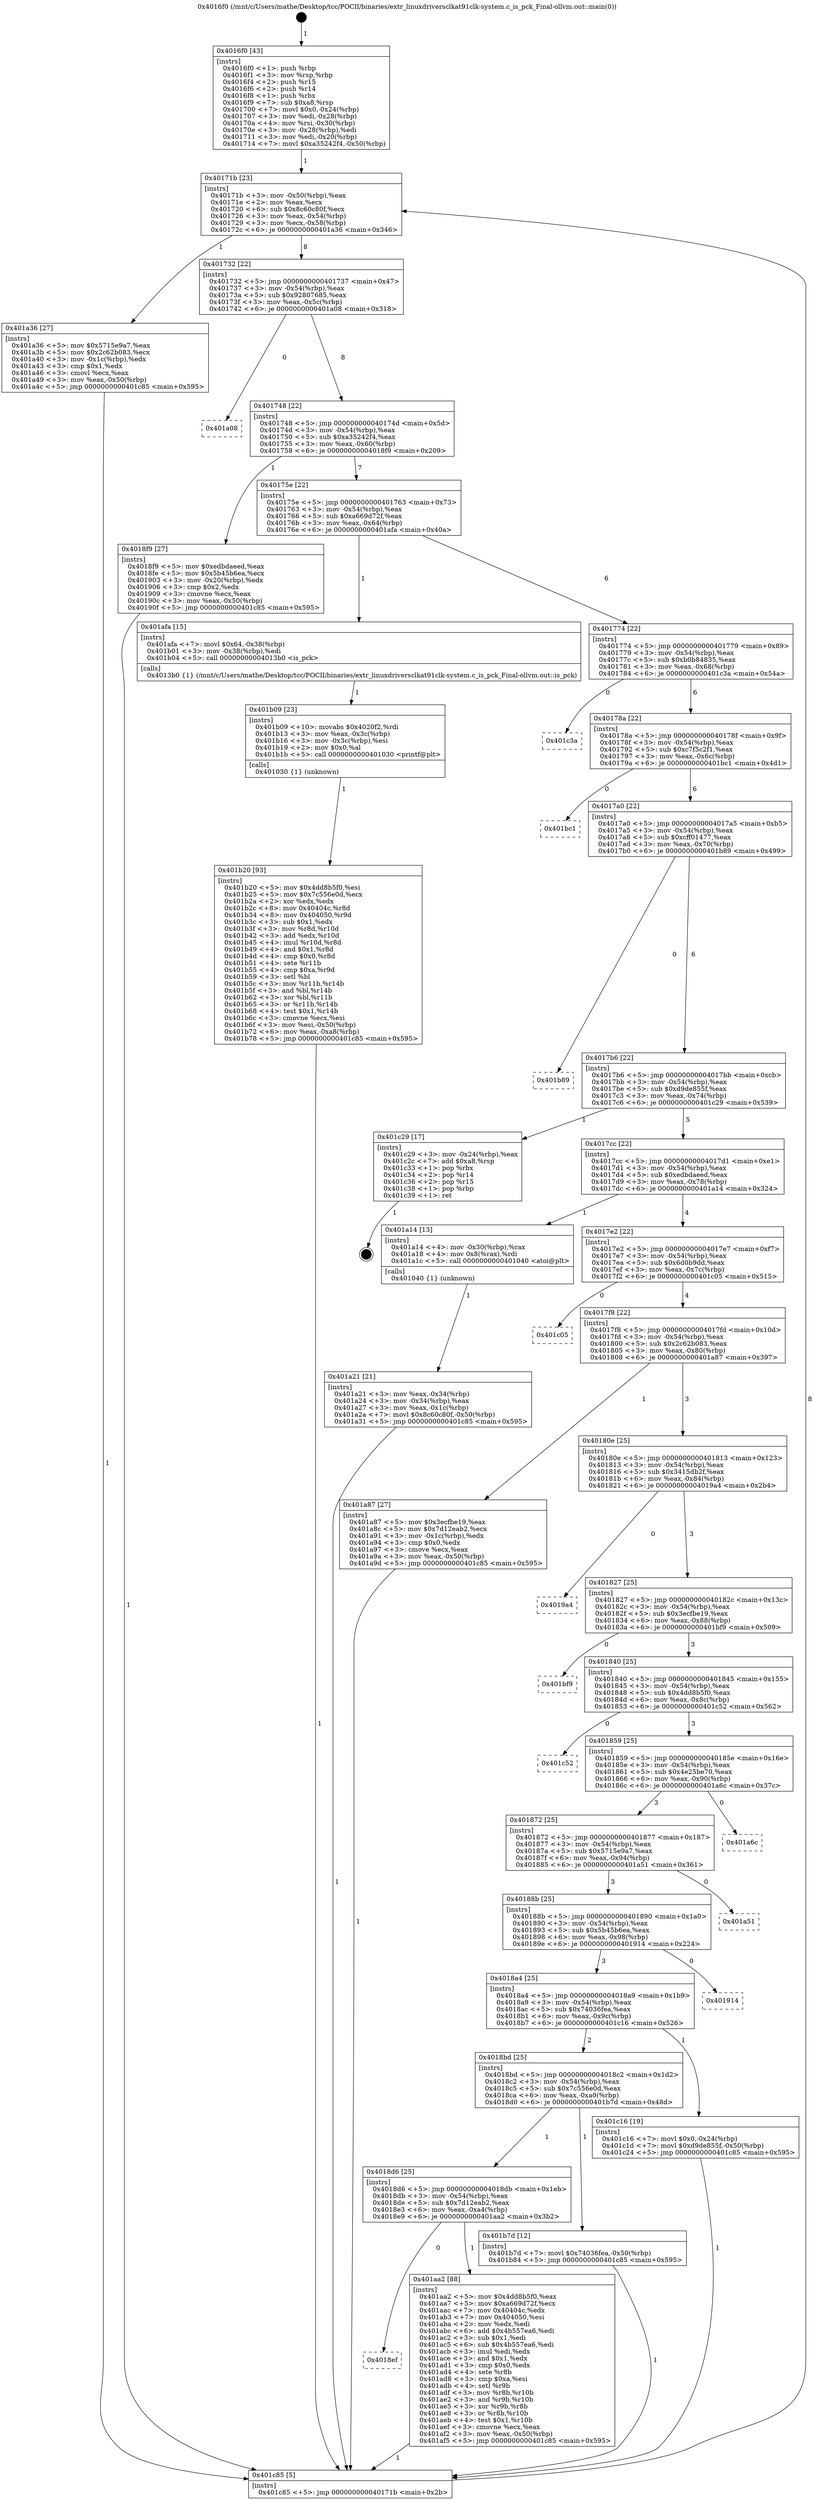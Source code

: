 digraph "0x4016f0" {
  label = "0x4016f0 (/mnt/c/Users/mathe/Desktop/tcc/POCII/binaries/extr_linuxdriversclkat91clk-system.c_is_pck_Final-ollvm.out::main(0))"
  labelloc = "t"
  node[shape=record]

  Entry [label="",width=0.3,height=0.3,shape=circle,fillcolor=black,style=filled]
  "0x40171b" [label="{
     0x40171b [23]\l
     | [instrs]\l
     &nbsp;&nbsp;0x40171b \<+3\>: mov -0x50(%rbp),%eax\l
     &nbsp;&nbsp;0x40171e \<+2\>: mov %eax,%ecx\l
     &nbsp;&nbsp;0x401720 \<+6\>: sub $0x8c60c80f,%ecx\l
     &nbsp;&nbsp;0x401726 \<+3\>: mov %eax,-0x54(%rbp)\l
     &nbsp;&nbsp;0x401729 \<+3\>: mov %ecx,-0x58(%rbp)\l
     &nbsp;&nbsp;0x40172c \<+6\>: je 0000000000401a36 \<main+0x346\>\l
  }"]
  "0x401a36" [label="{
     0x401a36 [27]\l
     | [instrs]\l
     &nbsp;&nbsp;0x401a36 \<+5\>: mov $0x5715e9a7,%eax\l
     &nbsp;&nbsp;0x401a3b \<+5\>: mov $0x2c62b083,%ecx\l
     &nbsp;&nbsp;0x401a40 \<+3\>: mov -0x1c(%rbp),%edx\l
     &nbsp;&nbsp;0x401a43 \<+3\>: cmp $0x1,%edx\l
     &nbsp;&nbsp;0x401a46 \<+3\>: cmovl %ecx,%eax\l
     &nbsp;&nbsp;0x401a49 \<+3\>: mov %eax,-0x50(%rbp)\l
     &nbsp;&nbsp;0x401a4c \<+5\>: jmp 0000000000401c85 \<main+0x595\>\l
  }"]
  "0x401732" [label="{
     0x401732 [22]\l
     | [instrs]\l
     &nbsp;&nbsp;0x401732 \<+5\>: jmp 0000000000401737 \<main+0x47\>\l
     &nbsp;&nbsp;0x401737 \<+3\>: mov -0x54(%rbp),%eax\l
     &nbsp;&nbsp;0x40173a \<+5\>: sub $0x92807685,%eax\l
     &nbsp;&nbsp;0x40173f \<+3\>: mov %eax,-0x5c(%rbp)\l
     &nbsp;&nbsp;0x401742 \<+6\>: je 0000000000401a08 \<main+0x318\>\l
  }"]
  Exit [label="",width=0.3,height=0.3,shape=circle,fillcolor=black,style=filled,peripheries=2]
  "0x401a08" [label="{
     0x401a08\l
  }", style=dashed]
  "0x401748" [label="{
     0x401748 [22]\l
     | [instrs]\l
     &nbsp;&nbsp;0x401748 \<+5\>: jmp 000000000040174d \<main+0x5d\>\l
     &nbsp;&nbsp;0x40174d \<+3\>: mov -0x54(%rbp),%eax\l
     &nbsp;&nbsp;0x401750 \<+5\>: sub $0xa35242f4,%eax\l
     &nbsp;&nbsp;0x401755 \<+3\>: mov %eax,-0x60(%rbp)\l
     &nbsp;&nbsp;0x401758 \<+6\>: je 00000000004018f9 \<main+0x209\>\l
  }"]
  "0x401b20" [label="{
     0x401b20 [93]\l
     | [instrs]\l
     &nbsp;&nbsp;0x401b20 \<+5\>: mov $0x4dd8b5f0,%esi\l
     &nbsp;&nbsp;0x401b25 \<+5\>: mov $0x7c556e0d,%ecx\l
     &nbsp;&nbsp;0x401b2a \<+2\>: xor %edx,%edx\l
     &nbsp;&nbsp;0x401b2c \<+8\>: mov 0x40404c,%r8d\l
     &nbsp;&nbsp;0x401b34 \<+8\>: mov 0x404050,%r9d\l
     &nbsp;&nbsp;0x401b3c \<+3\>: sub $0x1,%edx\l
     &nbsp;&nbsp;0x401b3f \<+3\>: mov %r8d,%r10d\l
     &nbsp;&nbsp;0x401b42 \<+3\>: add %edx,%r10d\l
     &nbsp;&nbsp;0x401b45 \<+4\>: imul %r10d,%r8d\l
     &nbsp;&nbsp;0x401b49 \<+4\>: and $0x1,%r8d\l
     &nbsp;&nbsp;0x401b4d \<+4\>: cmp $0x0,%r8d\l
     &nbsp;&nbsp;0x401b51 \<+4\>: sete %r11b\l
     &nbsp;&nbsp;0x401b55 \<+4\>: cmp $0xa,%r9d\l
     &nbsp;&nbsp;0x401b59 \<+3\>: setl %bl\l
     &nbsp;&nbsp;0x401b5c \<+3\>: mov %r11b,%r14b\l
     &nbsp;&nbsp;0x401b5f \<+3\>: and %bl,%r14b\l
     &nbsp;&nbsp;0x401b62 \<+3\>: xor %bl,%r11b\l
     &nbsp;&nbsp;0x401b65 \<+3\>: or %r11b,%r14b\l
     &nbsp;&nbsp;0x401b68 \<+4\>: test $0x1,%r14b\l
     &nbsp;&nbsp;0x401b6c \<+3\>: cmovne %ecx,%esi\l
     &nbsp;&nbsp;0x401b6f \<+3\>: mov %esi,-0x50(%rbp)\l
     &nbsp;&nbsp;0x401b72 \<+6\>: mov %eax,-0xa8(%rbp)\l
     &nbsp;&nbsp;0x401b78 \<+5\>: jmp 0000000000401c85 \<main+0x595\>\l
  }"]
  "0x4018f9" [label="{
     0x4018f9 [27]\l
     | [instrs]\l
     &nbsp;&nbsp;0x4018f9 \<+5\>: mov $0xedbdaeed,%eax\l
     &nbsp;&nbsp;0x4018fe \<+5\>: mov $0x5b45b6ea,%ecx\l
     &nbsp;&nbsp;0x401903 \<+3\>: mov -0x20(%rbp),%edx\l
     &nbsp;&nbsp;0x401906 \<+3\>: cmp $0x2,%edx\l
     &nbsp;&nbsp;0x401909 \<+3\>: cmovne %ecx,%eax\l
     &nbsp;&nbsp;0x40190c \<+3\>: mov %eax,-0x50(%rbp)\l
     &nbsp;&nbsp;0x40190f \<+5\>: jmp 0000000000401c85 \<main+0x595\>\l
  }"]
  "0x40175e" [label="{
     0x40175e [22]\l
     | [instrs]\l
     &nbsp;&nbsp;0x40175e \<+5\>: jmp 0000000000401763 \<main+0x73\>\l
     &nbsp;&nbsp;0x401763 \<+3\>: mov -0x54(%rbp),%eax\l
     &nbsp;&nbsp;0x401766 \<+5\>: sub $0xa669d72f,%eax\l
     &nbsp;&nbsp;0x40176b \<+3\>: mov %eax,-0x64(%rbp)\l
     &nbsp;&nbsp;0x40176e \<+6\>: je 0000000000401afa \<main+0x40a\>\l
  }"]
  "0x401c85" [label="{
     0x401c85 [5]\l
     | [instrs]\l
     &nbsp;&nbsp;0x401c85 \<+5\>: jmp 000000000040171b \<main+0x2b\>\l
  }"]
  "0x4016f0" [label="{
     0x4016f0 [43]\l
     | [instrs]\l
     &nbsp;&nbsp;0x4016f0 \<+1\>: push %rbp\l
     &nbsp;&nbsp;0x4016f1 \<+3\>: mov %rsp,%rbp\l
     &nbsp;&nbsp;0x4016f4 \<+2\>: push %r15\l
     &nbsp;&nbsp;0x4016f6 \<+2\>: push %r14\l
     &nbsp;&nbsp;0x4016f8 \<+1\>: push %rbx\l
     &nbsp;&nbsp;0x4016f9 \<+7\>: sub $0xa8,%rsp\l
     &nbsp;&nbsp;0x401700 \<+7\>: movl $0x0,-0x24(%rbp)\l
     &nbsp;&nbsp;0x401707 \<+3\>: mov %edi,-0x28(%rbp)\l
     &nbsp;&nbsp;0x40170a \<+4\>: mov %rsi,-0x30(%rbp)\l
     &nbsp;&nbsp;0x40170e \<+3\>: mov -0x28(%rbp),%edi\l
     &nbsp;&nbsp;0x401711 \<+3\>: mov %edi,-0x20(%rbp)\l
     &nbsp;&nbsp;0x401714 \<+7\>: movl $0xa35242f4,-0x50(%rbp)\l
  }"]
  "0x401b09" [label="{
     0x401b09 [23]\l
     | [instrs]\l
     &nbsp;&nbsp;0x401b09 \<+10\>: movabs $0x4020f2,%rdi\l
     &nbsp;&nbsp;0x401b13 \<+3\>: mov %eax,-0x3c(%rbp)\l
     &nbsp;&nbsp;0x401b16 \<+3\>: mov -0x3c(%rbp),%esi\l
     &nbsp;&nbsp;0x401b19 \<+2\>: mov $0x0,%al\l
     &nbsp;&nbsp;0x401b1b \<+5\>: call 0000000000401030 \<printf@plt\>\l
     | [calls]\l
     &nbsp;&nbsp;0x401030 \{1\} (unknown)\l
  }"]
  "0x401afa" [label="{
     0x401afa [15]\l
     | [instrs]\l
     &nbsp;&nbsp;0x401afa \<+7\>: movl $0x64,-0x38(%rbp)\l
     &nbsp;&nbsp;0x401b01 \<+3\>: mov -0x38(%rbp),%edi\l
     &nbsp;&nbsp;0x401b04 \<+5\>: call 00000000004013b0 \<is_pck\>\l
     | [calls]\l
     &nbsp;&nbsp;0x4013b0 \{1\} (/mnt/c/Users/mathe/Desktop/tcc/POCII/binaries/extr_linuxdriversclkat91clk-system.c_is_pck_Final-ollvm.out::is_pck)\l
  }"]
  "0x401774" [label="{
     0x401774 [22]\l
     | [instrs]\l
     &nbsp;&nbsp;0x401774 \<+5\>: jmp 0000000000401779 \<main+0x89\>\l
     &nbsp;&nbsp;0x401779 \<+3\>: mov -0x54(%rbp),%eax\l
     &nbsp;&nbsp;0x40177c \<+5\>: sub $0xb0b84835,%eax\l
     &nbsp;&nbsp;0x401781 \<+3\>: mov %eax,-0x68(%rbp)\l
     &nbsp;&nbsp;0x401784 \<+6\>: je 0000000000401c3a \<main+0x54a\>\l
  }"]
  "0x4018ef" [label="{
     0x4018ef\l
  }", style=dashed]
  "0x401c3a" [label="{
     0x401c3a\l
  }", style=dashed]
  "0x40178a" [label="{
     0x40178a [22]\l
     | [instrs]\l
     &nbsp;&nbsp;0x40178a \<+5\>: jmp 000000000040178f \<main+0x9f\>\l
     &nbsp;&nbsp;0x40178f \<+3\>: mov -0x54(%rbp),%eax\l
     &nbsp;&nbsp;0x401792 \<+5\>: sub $0xc7f5c2f1,%eax\l
     &nbsp;&nbsp;0x401797 \<+3\>: mov %eax,-0x6c(%rbp)\l
     &nbsp;&nbsp;0x40179a \<+6\>: je 0000000000401bc1 \<main+0x4d1\>\l
  }"]
  "0x401aa2" [label="{
     0x401aa2 [88]\l
     | [instrs]\l
     &nbsp;&nbsp;0x401aa2 \<+5\>: mov $0x4dd8b5f0,%eax\l
     &nbsp;&nbsp;0x401aa7 \<+5\>: mov $0xa669d72f,%ecx\l
     &nbsp;&nbsp;0x401aac \<+7\>: mov 0x40404c,%edx\l
     &nbsp;&nbsp;0x401ab3 \<+7\>: mov 0x404050,%esi\l
     &nbsp;&nbsp;0x401aba \<+2\>: mov %edx,%edi\l
     &nbsp;&nbsp;0x401abc \<+6\>: add $0x4b557ea6,%edi\l
     &nbsp;&nbsp;0x401ac2 \<+3\>: sub $0x1,%edi\l
     &nbsp;&nbsp;0x401ac5 \<+6\>: sub $0x4b557ea6,%edi\l
     &nbsp;&nbsp;0x401acb \<+3\>: imul %edi,%edx\l
     &nbsp;&nbsp;0x401ace \<+3\>: and $0x1,%edx\l
     &nbsp;&nbsp;0x401ad1 \<+3\>: cmp $0x0,%edx\l
     &nbsp;&nbsp;0x401ad4 \<+4\>: sete %r8b\l
     &nbsp;&nbsp;0x401ad8 \<+3\>: cmp $0xa,%esi\l
     &nbsp;&nbsp;0x401adb \<+4\>: setl %r9b\l
     &nbsp;&nbsp;0x401adf \<+3\>: mov %r8b,%r10b\l
     &nbsp;&nbsp;0x401ae2 \<+3\>: and %r9b,%r10b\l
     &nbsp;&nbsp;0x401ae5 \<+3\>: xor %r9b,%r8b\l
     &nbsp;&nbsp;0x401ae8 \<+3\>: or %r8b,%r10b\l
     &nbsp;&nbsp;0x401aeb \<+4\>: test $0x1,%r10b\l
     &nbsp;&nbsp;0x401aef \<+3\>: cmovne %ecx,%eax\l
     &nbsp;&nbsp;0x401af2 \<+3\>: mov %eax,-0x50(%rbp)\l
     &nbsp;&nbsp;0x401af5 \<+5\>: jmp 0000000000401c85 \<main+0x595\>\l
  }"]
  "0x401bc1" [label="{
     0x401bc1\l
  }", style=dashed]
  "0x4017a0" [label="{
     0x4017a0 [22]\l
     | [instrs]\l
     &nbsp;&nbsp;0x4017a0 \<+5\>: jmp 00000000004017a5 \<main+0xb5\>\l
     &nbsp;&nbsp;0x4017a5 \<+3\>: mov -0x54(%rbp),%eax\l
     &nbsp;&nbsp;0x4017a8 \<+5\>: sub $0xcff01477,%eax\l
     &nbsp;&nbsp;0x4017ad \<+3\>: mov %eax,-0x70(%rbp)\l
     &nbsp;&nbsp;0x4017b0 \<+6\>: je 0000000000401b89 \<main+0x499\>\l
  }"]
  "0x4018d6" [label="{
     0x4018d6 [25]\l
     | [instrs]\l
     &nbsp;&nbsp;0x4018d6 \<+5\>: jmp 00000000004018db \<main+0x1eb\>\l
     &nbsp;&nbsp;0x4018db \<+3\>: mov -0x54(%rbp),%eax\l
     &nbsp;&nbsp;0x4018de \<+5\>: sub $0x7d12eab2,%eax\l
     &nbsp;&nbsp;0x4018e3 \<+6\>: mov %eax,-0xa4(%rbp)\l
     &nbsp;&nbsp;0x4018e9 \<+6\>: je 0000000000401aa2 \<main+0x3b2\>\l
  }"]
  "0x401b89" [label="{
     0x401b89\l
  }", style=dashed]
  "0x4017b6" [label="{
     0x4017b6 [22]\l
     | [instrs]\l
     &nbsp;&nbsp;0x4017b6 \<+5\>: jmp 00000000004017bb \<main+0xcb\>\l
     &nbsp;&nbsp;0x4017bb \<+3\>: mov -0x54(%rbp),%eax\l
     &nbsp;&nbsp;0x4017be \<+5\>: sub $0xd9de855f,%eax\l
     &nbsp;&nbsp;0x4017c3 \<+3\>: mov %eax,-0x74(%rbp)\l
     &nbsp;&nbsp;0x4017c6 \<+6\>: je 0000000000401c29 \<main+0x539\>\l
  }"]
  "0x401b7d" [label="{
     0x401b7d [12]\l
     | [instrs]\l
     &nbsp;&nbsp;0x401b7d \<+7\>: movl $0x74036fea,-0x50(%rbp)\l
     &nbsp;&nbsp;0x401b84 \<+5\>: jmp 0000000000401c85 \<main+0x595\>\l
  }"]
  "0x401c29" [label="{
     0x401c29 [17]\l
     | [instrs]\l
     &nbsp;&nbsp;0x401c29 \<+3\>: mov -0x24(%rbp),%eax\l
     &nbsp;&nbsp;0x401c2c \<+7\>: add $0xa8,%rsp\l
     &nbsp;&nbsp;0x401c33 \<+1\>: pop %rbx\l
     &nbsp;&nbsp;0x401c34 \<+2\>: pop %r14\l
     &nbsp;&nbsp;0x401c36 \<+2\>: pop %r15\l
     &nbsp;&nbsp;0x401c38 \<+1\>: pop %rbp\l
     &nbsp;&nbsp;0x401c39 \<+1\>: ret\l
  }"]
  "0x4017cc" [label="{
     0x4017cc [22]\l
     | [instrs]\l
     &nbsp;&nbsp;0x4017cc \<+5\>: jmp 00000000004017d1 \<main+0xe1\>\l
     &nbsp;&nbsp;0x4017d1 \<+3\>: mov -0x54(%rbp),%eax\l
     &nbsp;&nbsp;0x4017d4 \<+5\>: sub $0xedbdaeed,%eax\l
     &nbsp;&nbsp;0x4017d9 \<+3\>: mov %eax,-0x78(%rbp)\l
     &nbsp;&nbsp;0x4017dc \<+6\>: je 0000000000401a14 \<main+0x324\>\l
  }"]
  "0x4018bd" [label="{
     0x4018bd [25]\l
     | [instrs]\l
     &nbsp;&nbsp;0x4018bd \<+5\>: jmp 00000000004018c2 \<main+0x1d2\>\l
     &nbsp;&nbsp;0x4018c2 \<+3\>: mov -0x54(%rbp),%eax\l
     &nbsp;&nbsp;0x4018c5 \<+5\>: sub $0x7c556e0d,%eax\l
     &nbsp;&nbsp;0x4018ca \<+6\>: mov %eax,-0xa0(%rbp)\l
     &nbsp;&nbsp;0x4018d0 \<+6\>: je 0000000000401b7d \<main+0x48d\>\l
  }"]
  "0x401a14" [label="{
     0x401a14 [13]\l
     | [instrs]\l
     &nbsp;&nbsp;0x401a14 \<+4\>: mov -0x30(%rbp),%rax\l
     &nbsp;&nbsp;0x401a18 \<+4\>: mov 0x8(%rax),%rdi\l
     &nbsp;&nbsp;0x401a1c \<+5\>: call 0000000000401040 \<atoi@plt\>\l
     | [calls]\l
     &nbsp;&nbsp;0x401040 \{1\} (unknown)\l
  }"]
  "0x4017e2" [label="{
     0x4017e2 [22]\l
     | [instrs]\l
     &nbsp;&nbsp;0x4017e2 \<+5\>: jmp 00000000004017e7 \<main+0xf7\>\l
     &nbsp;&nbsp;0x4017e7 \<+3\>: mov -0x54(%rbp),%eax\l
     &nbsp;&nbsp;0x4017ea \<+5\>: sub $0x6d0b9dd,%eax\l
     &nbsp;&nbsp;0x4017ef \<+3\>: mov %eax,-0x7c(%rbp)\l
     &nbsp;&nbsp;0x4017f2 \<+6\>: je 0000000000401c05 \<main+0x515\>\l
  }"]
  "0x401a21" [label="{
     0x401a21 [21]\l
     | [instrs]\l
     &nbsp;&nbsp;0x401a21 \<+3\>: mov %eax,-0x34(%rbp)\l
     &nbsp;&nbsp;0x401a24 \<+3\>: mov -0x34(%rbp),%eax\l
     &nbsp;&nbsp;0x401a27 \<+3\>: mov %eax,-0x1c(%rbp)\l
     &nbsp;&nbsp;0x401a2a \<+7\>: movl $0x8c60c80f,-0x50(%rbp)\l
     &nbsp;&nbsp;0x401a31 \<+5\>: jmp 0000000000401c85 \<main+0x595\>\l
  }"]
  "0x401c16" [label="{
     0x401c16 [19]\l
     | [instrs]\l
     &nbsp;&nbsp;0x401c16 \<+7\>: movl $0x0,-0x24(%rbp)\l
     &nbsp;&nbsp;0x401c1d \<+7\>: movl $0xd9de855f,-0x50(%rbp)\l
     &nbsp;&nbsp;0x401c24 \<+5\>: jmp 0000000000401c85 \<main+0x595\>\l
  }"]
  "0x401c05" [label="{
     0x401c05\l
  }", style=dashed]
  "0x4017f8" [label="{
     0x4017f8 [22]\l
     | [instrs]\l
     &nbsp;&nbsp;0x4017f8 \<+5\>: jmp 00000000004017fd \<main+0x10d\>\l
     &nbsp;&nbsp;0x4017fd \<+3\>: mov -0x54(%rbp),%eax\l
     &nbsp;&nbsp;0x401800 \<+5\>: sub $0x2c62b083,%eax\l
     &nbsp;&nbsp;0x401805 \<+3\>: mov %eax,-0x80(%rbp)\l
     &nbsp;&nbsp;0x401808 \<+6\>: je 0000000000401a87 \<main+0x397\>\l
  }"]
  "0x4018a4" [label="{
     0x4018a4 [25]\l
     | [instrs]\l
     &nbsp;&nbsp;0x4018a4 \<+5\>: jmp 00000000004018a9 \<main+0x1b9\>\l
     &nbsp;&nbsp;0x4018a9 \<+3\>: mov -0x54(%rbp),%eax\l
     &nbsp;&nbsp;0x4018ac \<+5\>: sub $0x74036fea,%eax\l
     &nbsp;&nbsp;0x4018b1 \<+6\>: mov %eax,-0x9c(%rbp)\l
     &nbsp;&nbsp;0x4018b7 \<+6\>: je 0000000000401c16 \<main+0x526\>\l
  }"]
  "0x401a87" [label="{
     0x401a87 [27]\l
     | [instrs]\l
     &nbsp;&nbsp;0x401a87 \<+5\>: mov $0x3ecfbe19,%eax\l
     &nbsp;&nbsp;0x401a8c \<+5\>: mov $0x7d12eab2,%ecx\l
     &nbsp;&nbsp;0x401a91 \<+3\>: mov -0x1c(%rbp),%edx\l
     &nbsp;&nbsp;0x401a94 \<+3\>: cmp $0x0,%edx\l
     &nbsp;&nbsp;0x401a97 \<+3\>: cmove %ecx,%eax\l
     &nbsp;&nbsp;0x401a9a \<+3\>: mov %eax,-0x50(%rbp)\l
     &nbsp;&nbsp;0x401a9d \<+5\>: jmp 0000000000401c85 \<main+0x595\>\l
  }"]
  "0x40180e" [label="{
     0x40180e [25]\l
     | [instrs]\l
     &nbsp;&nbsp;0x40180e \<+5\>: jmp 0000000000401813 \<main+0x123\>\l
     &nbsp;&nbsp;0x401813 \<+3\>: mov -0x54(%rbp),%eax\l
     &nbsp;&nbsp;0x401816 \<+5\>: sub $0x3415db2f,%eax\l
     &nbsp;&nbsp;0x40181b \<+6\>: mov %eax,-0x84(%rbp)\l
     &nbsp;&nbsp;0x401821 \<+6\>: je 00000000004019a4 \<main+0x2b4\>\l
  }"]
  "0x401914" [label="{
     0x401914\l
  }", style=dashed]
  "0x4019a4" [label="{
     0x4019a4\l
  }", style=dashed]
  "0x401827" [label="{
     0x401827 [25]\l
     | [instrs]\l
     &nbsp;&nbsp;0x401827 \<+5\>: jmp 000000000040182c \<main+0x13c\>\l
     &nbsp;&nbsp;0x40182c \<+3\>: mov -0x54(%rbp),%eax\l
     &nbsp;&nbsp;0x40182f \<+5\>: sub $0x3ecfbe19,%eax\l
     &nbsp;&nbsp;0x401834 \<+6\>: mov %eax,-0x88(%rbp)\l
     &nbsp;&nbsp;0x40183a \<+6\>: je 0000000000401bf9 \<main+0x509\>\l
  }"]
  "0x40188b" [label="{
     0x40188b [25]\l
     | [instrs]\l
     &nbsp;&nbsp;0x40188b \<+5\>: jmp 0000000000401890 \<main+0x1a0\>\l
     &nbsp;&nbsp;0x401890 \<+3\>: mov -0x54(%rbp),%eax\l
     &nbsp;&nbsp;0x401893 \<+5\>: sub $0x5b45b6ea,%eax\l
     &nbsp;&nbsp;0x401898 \<+6\>: mov %eax,-0x98(%rbp)\l
     &nbsp;&nbsp;0x40189e \<+6\>: je 0000000000401914 \<main+0x224\>\l
  }"]
  "0x401bf9" [label="{
     0x401bf9\l
  }", style=dashed]
  "0x401840" [label="{
     0x401840 [25]\l
     | [instrs]\l
     &nbsp;&nbsp;0x401840 \<+5\>: jmp 0000000000401845 \<main+0x155\>\l
     &nbsp;&nbsp;0x401845 \<+3\>: mov -0x54(%rbp),%eax\l
     &nbsp;&nbsp;0x401848 \<+5\>: sub $0x4dd8b5f0,%eax\l
     &nbsp;&nbsp;0x40184d \<+6\>: mov %eax,-0x8c(%rbp)\l
     &nbsp;&nbsp;0x401853 \<+6\>: je 0000000000401c52 \<main+0x562\>\l
  }"]
  "0x401a51" [label="{
     0x401a51\l
  }", style=dashed]
  "0x401c52" [label="{
     0x401c52\l
  }", style=dashed]
  "0x401859" [label="{
     0x401859 [25]\l
     | [instrs]\l
     &nbsp;&nbsp;0x401859 \<+5\>: jmp 000000000040185e \<main+0x16e\>\l
     &nbsp;&nbsp;0x40185e \<+3\>: mov -0x54(%rbp),%eax\l
     &nbsp;&nbsp;0x401861 \<+5\>: sub $0x4e25be70,%eax\l
     &nbsp;&nbsp;0x401866 \<+6\>: mov %eax,-0x90(%rbp)\l
     &nbsp;&nbsp;0x40186c \<+6\>: je 0000000000401a6c \<main+0x37c\>\l
  }"]
  "0x401872" [label="{
     0x401872 [25]\l
     | [instrs]\l
     &nbsp;&nbsp;0x401872 \<+5\>: jmp 0000000000401877 \<main+0x187\>\l
     &nbsp;&nbsp;0x401877 \<+3\>: mov -0x54(%rbp),%eax\l
     &nbsp;&nbsp;0x40187a \<+5\>: sub $0x5715e9a7,%eax\l
     &nbsp;&nbsp;0x40187f \<+6\>: mov %eax,-0x94(%rbp)\l
     &nbsp;&nbsp;0x401885 \<+6\>: je 0000000000401a51 \<main+0x361\>\l
  }"]
  "0x401a6c" [label="{
     0x401a6c\l
  }", style=dashed]
  Entry -> "0x4016f0" [label=" 1"]
  "0x40171b" -> "0x401a36" [label=" 1"]
  "0x40171b" -> "0x401732" [label=" 8"]
  "0x401c29" -> Exit [label=" 1"]
  "0x401732" -> "0x401a08" [label=" 0"]
  "0x401732" -> "0x401748" [label=" 8"]
  "0x401c16" -> "0x401c85" [label=" 1"]
  "0x401748" -> "0x4018f9" [label=" 1"]
  "0x401748" -> "0x40175e" [label=" 7"]
  "0x4018f9" -> "0x401c85" [label=" 1"]
  "0x4016f0" -> "0x40171b" [label=" 1"]
  "0x401c85" -> "0x40171b" [label=" 8"]
  "0x401b7d" -> "0x401c85" [label=" 1"]
  "0x40175e" -> "0x401afa" [label=" 1"]
  "0x40175e" -> "0x401774" [label=" 6"]
  "0x401b20" -> "0x401c85" [label=" 1"]
  "0x401774" -> "0x401c3a" [label=" 0"]
  "0x401774" -> "0x40178a" [label=" 6"]
  "0x401b09" -> "0x401b20" [label=" 1"]
  "0x40178a" -> "0x401bc1" [label=" 0"]
  "0x40178a" -> "0x4017a0" [label=" 6"]
  "0x401afa" -> "0x401b09" [label=" 1"]
  "0x4017a0" -> "0x401b89" [label=" 0"]
  "0x4017a0" -> "0x4017b6" [label=" 6"]
  "0x4018d6" -> "0x4018ef" [label=" 0"]
  "0x4017b6" -> "0x401c29" [label=" 1"]
  "0x4017b6" -> "0x4017cc" [label=" 5"]
  "0x4018d6" -> "0x401aa2" [label=" 1"]
  "0x4017cc" -> "0x401a14" [label=" 1"]
  "0x4017cc" -> "0x4017e2" [label=" 4"]
  "0x401a14" -> "0x401a21" [label=" 1"]
  "0x401a21" -> "0x401c85" [label=" 1"]
  "0x401a36" -> "0x401c85" [label=" 1"]
  "0x4018bd" -> "0x4018d6" [label=" 1"]
  "0x4017e2" -> "0x401c05" [label=" 0"]
  "0x4017e2" -> "0x4017f8" [label=" 4"]
  "0x4018bd" -> "0x401b7d" [label=" 1"]
  "0x4017f8" -> "0x401a87" [label=" 1"]
  "0x4017f8" -> "0x40180e" [label=" 3"]
  "0x401a87" -> "0x401c85" [label=" 1"]
  "0x4018a4" -> "0x4018bd" [label=" 2"]
  "0x40180e" -> "0x4019a4" [label=" 0"]
  "0x40180e" -> "0x401827" [label=" 3"]
  "0x4018a4" -> "0x401c16" [label=" 1"]
  "0x401827" -> "0x401bf9" [label=" 0"]
  "0x401827" -> "0x401840" [label=" 3"]
  "0x40188b" -> "0x4018a4" [label=" 3"]
  "0x401840" -> "0x401c52" [label=" 0"]
  "0x401840" -> "0x401859" [label=" 3"]
  "0x40188b" -> "0x401914" [label=" 0"]
  "0x401859" -> "0x401a6c" [label=" 0"]
  "0x401859" -> "0x401872" [label=" 3"]
  "0x401aa2" -> "0x401c85" [label=" 1"]
  "0x401872" -> "0x401a51" [label=" 0"]
  "0x401872" -> "0x40188b" [label=" 3"]
}
